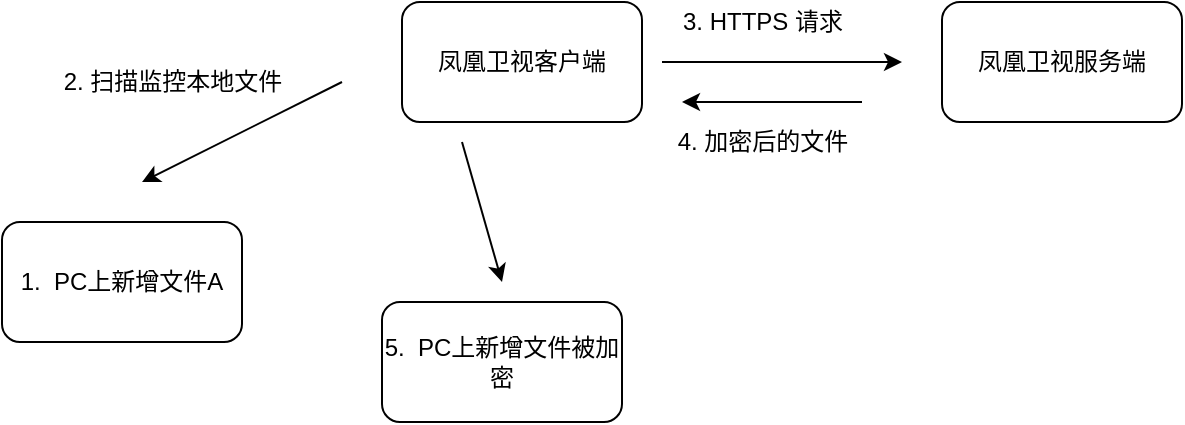 <mxfile version="12.4.2" type="github" pages="1">
  <diagram id="ay9v9nCHAeEU4v66ycQ9" name="Page-1">
    <mxGraphModel dx="1360" dy="802" grid="1" gridSize="10" guides="1" tooltips="1" connect="1" arrows="1" fold="1" page="1" pageScale="1" pageWidth="3300" pageHeight="4681" math="0" shadow="0">
      <root>
        <mxCell id="0"/>
        <mxCell id="1" parent="0"/>
        <mxCell id="7Gtm1h8T_FkD7gW4zYN4-1" value="1.&amp;nbsp; PC上新增文件A" style="rounded=1;whiteSpace=wrap;html=1;" vertex="1" parent="1">
          <mxGeometry x="160" y="200" width="120" height="60" as="geometry"/>
        </mxCell>
        <mxCell id="7Gtm1h8T_FkD7gW4zYN4-2" value="凤凰卫视客户端" style="rounded=1;whiteSpace=wrap;html=1;" vertex="1" parent="1">
          <mxGeometry x="360" y="90" width="120" height="60" as="geometry"/>
        </mxCell>
        <mxCell id="7Gtm1h8T_FkD7gW4zYN4-3" value="" style="endArrow=classic;html=1;" edge="1" parent="1">
          <mxGeometry width="50" height="50" relative="1" as="geometry">
            <mxPoint x="330" y="130" as="sourcePoint"/>
            <mxPoint x="230" y="180" as="targetPoint"/>
          </mxGeometry>
        </mxCell>
        <mxCell id="7Gtm1h8T_FkD7gW4zYN4-4" value="2.&amp;nbsp;扫描监控本地文件" style="text;html=1;align=center;verticalAlign=middle;resizable=0;points=[];;autosize=1;" vertex="1" parent="1">
          <mxGeometry x="185" y="120" width="120" height="20" as="geometry"/>
        </mxCell>
        <mxCell id="7Gtm1h8T_FkD7gW4zYN4-5" value="凤凰卫视服务端" style="rounded=1;whiteSpace=wrap;html=1;" vertex="1" parent="1">
          <mxGeometry x="630" y="90" width="120" height="60" as="geometry"/>
        </mxCell>
        <mxCell id="7Gtm1h8T_FkD7gW4zYN4-6" value="" style="endArrow=classic;html=1;" edge="1" parent="1">
          <mxGeometry width="50" height="50" relative="1" as="geometry">
            <mxPoint x="490" y="120" as="sourcePoint"/>
            <mxPoint x="610" y="120" as="targetPoint"/>
          </mxGeometry>
        </mxCell>
        <mxCell id="7Gtm1h8T_FkD7gW4zYN4-7" value="3. HTTPS&amp;nbsp;请求" style="text;html=1;align=center;verticalAlign=middle;resizable=0;points=[];;autosize=1;" vertex="1" parent="1">
          <mxGeometry x="490" y="90" width="100" height="20" as="geometry"/>
        </mxCell>
        <mxCell id="7Gtm1h8T_FkD7gW4zYN4-8" value="" style="endArrow=classic;html=1;" edge="1" parent="1">
          <mxGeometry width="50" height="50" relative="1" as="geometry">
            <mxPoint x="590" y="140" as="sourcePoint"/>
            <mxPoint x="500" y="140" as="targetPoint"/>
          </mxGeometry>
        </mxCell>
        <mxCell id="7Gtm1h8T_FkD7gW4zYN4-9" value="4.&amp;nbsp;加密后的文件" style="text;html=1;align=center;verticalAlign=middle;resizable=0;points=[];;autosize=1;" vertex="1" parent="1">
          <mxGeometry x="490" y="150" width="100" height="20" as="geometry"/>
        </mxCell>
        <mxCell id="7Gtm1h8T_FkD7gW4zYN4-10" value="" style="endArrow=classic;html=1;" edge="1" parent="1">
          <mxGeometry width="50" height="50" relative="1" as="geometry">
            <mxPoint x="390" y="160" as="sourcePoint"/>
            <mxPoint x="410" y="230" as="targetPoint"/>
          </mxGeometry>
        </mxCell>
        <mxCell id="7Gtm1h8T_FkD7gW4zYN4-11" value="5.&amp;nbsp; PC上新增文件被加密" style="rounded=1;whiteSpace=wrap;html=1;" vertex="1" parent="1">
          <mxGeometry x="350" y="240" width="120" height="60" as="geometry"/>
        </mxCell>
      </root>
    </mxGraphModel>
  </diagram>
</mxfile>
